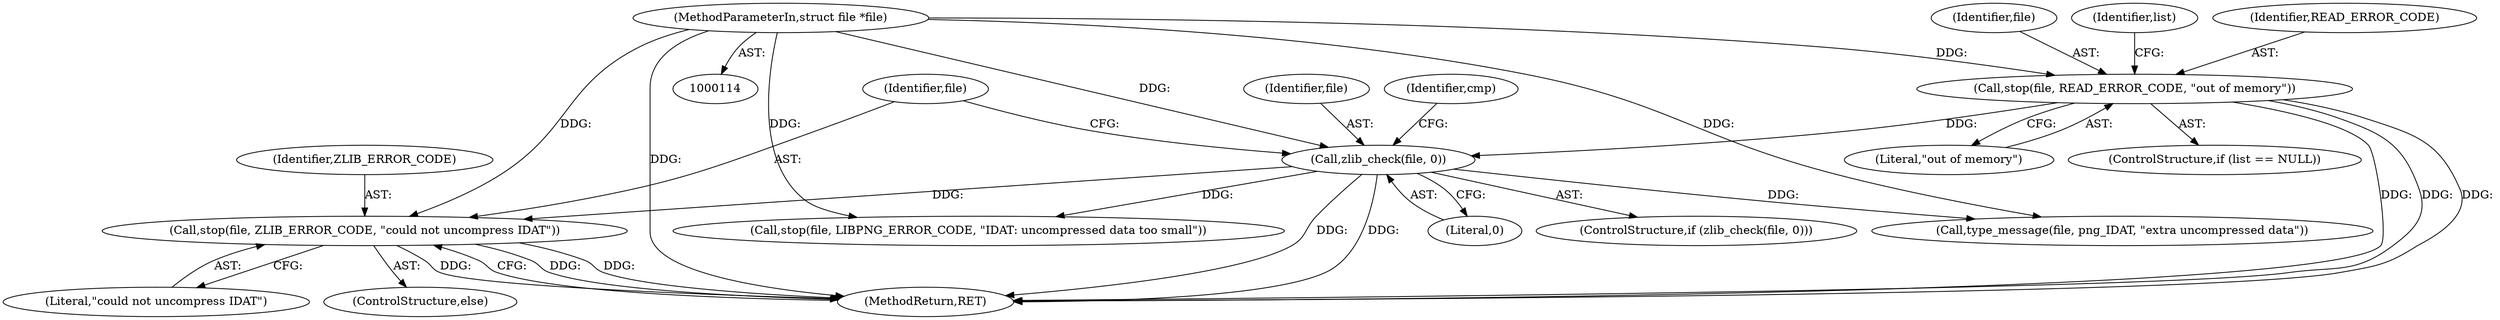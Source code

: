 digraph "0_Android_9d4853418ab2f754c2b63e091c29c5529b8b86ca_171@pointer" {
"1000292" [label="(Call,stop(file, ZLIB_ERROR_CODE, \"could not uncompress IDAT\"))"];
"1000197" [label="(Call,zlib_check(file, 0))"];
"1000154" [label="(Call,stop(file, READ_ERROR_CODE, \"out of memory\"))"];
"1000115" [label="(MethodParameterIn,struct file *file)"];
"1000155" [label="(Identifier,file)"];
"1000197" [label="(Call,zlib_check(file, 0))"];
"1000292" [label="(Call,stop(file, ZLIB_ERROR_CODE, \"could not uncompress IDAT\"))"];
"1000296" [label="(MethodReturn,RET)"];
"1000291" [label="(ControlStructure,else)"];
"1000157" [label="(Literal,\"out of memory\")"];
"1000204" [label="(Identifier,cmp)"];
"1000235" [label="(Call,stop(file, LIBPNG_ERROR_CODE, \"IDAT: uncompressed data too small\"))"];
"1000295" [label="(Literal,\"could not uncompress IDAT\")"];
"1000198" [label="(Identifier,file)"];
"1000160" [label="(Identifier,list)"];
"1000150" [label="(ControlStructure,if (list == NULL))"];
"1000294" [label="(Identifier,ZLIB_ERROR_CODE)"];
"1000199" [label="(Literal,0)"];
"1000293" [label="(Identifier,file)"];
"1000115" [label="(MethodParameterIn,struct file *file)"];
"1000156" [label="(Identifier,READ_ERROR_CODE)"];
"1000154" [label="(Call,stop(file, READ_ERROR_CODE, \"out of memory\"))"];
"1000226" [label="(Call,type_message(file, png_IDAT, \"extra uncompressed data\"))"];
"1000196" [label="(ControlStructure,if (zlib_check(file, 0)))"];
"1000292" -> "1000291"  [label="AST: "];
"1000292" -> "1000295"  [label="CFG: "];
"1000293" -> "1000292"  [label="AST: "];
"1000294" -> "1000292"  [label="AST: "];
"1000295" -> "1000292"  [label="AST: "];
"1000296" -> "1000292"  [label="CFG: "];
"1000292" -> "1000296"  [label="DDG: "];
"1000292" -> "1000296"  [label="DDG: "];
"1000292" -> "1000296"  [label="DDG: "];
"1000197" -> "1000292"  [label="DDG: "];
"1000115" -> "1000292"  [label="DDG: "];
"1000197" -> "1000196"  [label="AST: "];
"1000197" -> "1000199"  [label="CFG: "];
"1000198" -> "1000197"  [label="AST: "];
"1000199" -> "1000197"  [label="AST: "];
"1000204" -> "1000197"  [label="CFG: "];
"1000293" -> "1000197"  [label="CFG: "];
"1000197" -> "1000296"  [label="DDG: "];
"1000197" -> "1000296"  [label="DDG: "];
"1000154" -> "1000197"  [label="DDG: "];
"1000115" -> "1000197"  [label="DDG: "];
"1000197" -> "1000226"  [label="DDG: "];
"1000197" -> "1000235"  [label="DDG: "];
"1000154" -> "1000150"  [label="AST: "];
"1000154" -> "1000157"  [label="CFG: "];
"1000155" -> "1000154"  [label="AST: "];
"1000156" -> "1000154"  [label="AST: "];
"1000157" -> "1000154"  [label="AST: "];
"1000160" -> "1000154"  [label="CFG: "];
"1000154" -> "1000296"  [label="DDG: "];
"1000154" -> "1000296"  [label="DDG: "];
"1000154" -> "1000296"  [label="DDG: "];
"1000115" -> "1000154"  [label="DDG: "];
"1000115" -> "1000114"  [label="AST: "];
"1000115" -> "1000296"  [label="DDG: "];
"1000115" -> "1000226"  [label="DDG: "];
"1000115" -> "1000235"  [label="DDG: "];
}
